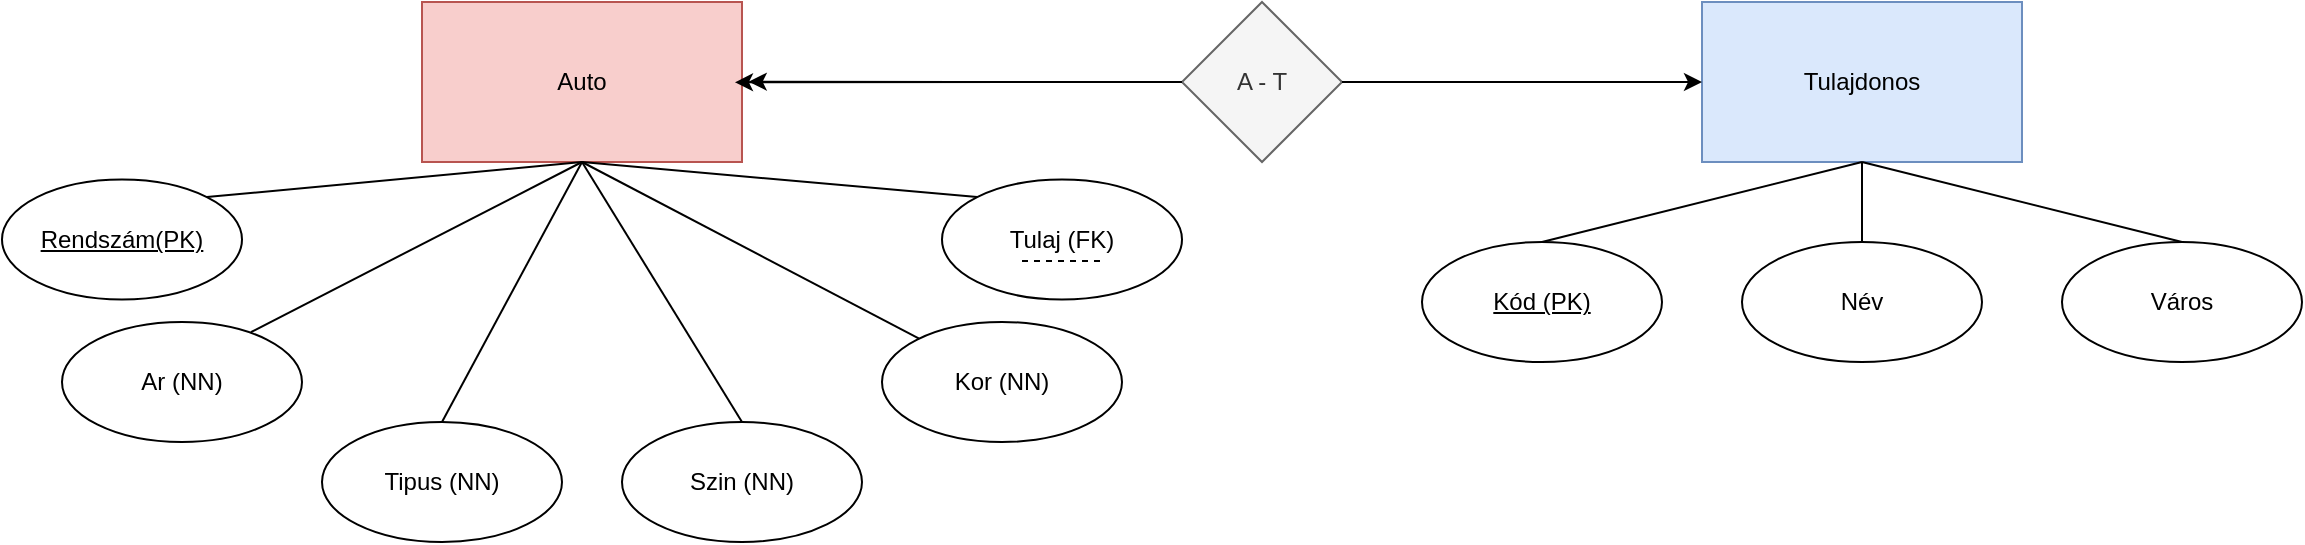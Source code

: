 <mxfile version="26.2.13">
  <diagram id="FeAJWrN3bseI80F0Ub7A" name="4 oldal">
    <mxGraphModel dx="635" dy="522" grid="1" gridSize="10" guides="1" tooltips="1" connect="1" arrows="1" fold="1" page="1" pageScale="1" pageWidth="1169" pageHeight="827" math="0" shadow="0">
      <root>
        <mxCell id="0" />
        <mxCell id="1" parent="0" />
        <mxCell id="GLdSuqhr_ndtlMI82KMZ-1" value="Auto" style="rounded=0;whiteSpace=wrap;html=1;fillColor=#f8cecc;strokeColor=#b85450;" parent="1" vertex="1">
          <mxGeometry x="220" y="180" width="160" height="80" as="geometry" />
        </mxCell>
        <mxCell id="GLdSuqhr_ndtlMI82KMZ-3" value="Tulajdonos" style="rounded=0;whiteSpace=wrap;html=1;fillColor=#dae8fc;strokeColor=#6c8ebf;" parent="1" vertex="1">
          <mxGeometry x="860" y="180" width="160" height="80" as="geometry" />
        </mxCell>
        <mxCell id="GLdSuqhr_ndtlMI82KMZ-7" value="" style="edgeStyle=orthogonalEdgeStyle;rounded=0;orthogonalLoop=1;jettySize=auto;html=1;entryX=1.021;entryY=0.498;entryDx=0;entryDy=0;entryPerimeter=0;" parent="1" source="GLdSuqhr_ndtlMI82KMZ-6" target="GLdSuqhr_ndtlMI82KMZ-1" edge="1">
          <mxGeometry relative="1" as="geometry">
            <mxPoint x="340" y="210" as="targetPoint" />
          </mxGeometry>
        </mxCell>
        <mxCell id="GLdSuqhr_ndtlMI82KMZ-6" value="A - T" style="rhombus;whiteSpace=wrap;html=1;fillColor=#f5f5f5;fontColor=#333333;strokeColor=#666666;" parent="1" vertex="1">
          <mxGeometry x="600" y="180" width="80" height="80" as="geometry" />
        </mxCell>
        <mxCell id="K59Gw_I-BTYTl3TcFakW-26" value="&lt;u&gt;Rendszám(PK)&lt;/u&gt;" style="ellipse;whiteSpace=wrap;html=1;" parent="1" vertex="1">
          <mxGeometry x="10" y="268.75" width="120" height="60" as="geometry" />
        </mxCell>
        <mxCell id="K59Gw_I-BTYTl3TcFakW-27" value="Szin (NN)" style="ellipse;whiteSpace=wrap;html=1;" parent="1" vertex="1">
          <mxGeometry x="320" y="390" width="120" height="60" as="geometry" />
        </mxCell>
        <mxCell id="K59Gw_I-BTYTl3TcFakW-28" value="Tulaj (FK)" style="ellipse;whiteSpace=wrap;html=1;" parent="1" vertex="1">
          <mxGeometry x="480" y="268.75" width="120" height="60" as="geometry" />
        </mxCell>
        <mxCell id="K59Gw_I-BTYTl3TcFakW-29" value="&lt;u&gt;Kód (PK)&lt;/u&gt;" style="ellipse;whiteSpace=wrap;html=1;" parent="1" vertex="1">
          <mxGeometry x="720" y="300" width="120" height="60" as="geometry" />
        </mxCell>
        <mxCell id="K59Gw_I-BTYTl3TcFakW-31" value="Név" style="ellipse;whiteSpace=wrap;html=1;" parent="1" vertex="1">
          <mxGeometry x="880" y="300" width="120" height="60" as="geometry" />
        </mxCell>
        <mxCell id="K59Gw_I-BTYTl3TcFakW-32" value="Város" style="ellipse;whiteSpace=wrap;html=1;" parent="1" vertex="1">
          <mxGeometry x="1040" y="300" width="120" height="60" as="geometry" />
        </mxCell>
        <mxCell id="K59Gw_I-BTYTl3TcFakW-39" value="" style="endArrow=none;html=1;rounded=0;entryX=0.5;entryY=1;entryDx=0;entryDy=0;exitX=0.5;exitY=0;exitDx=0;exitDy=0;" parent="1" source="K59Gw_I-BTYTl3TcFakW-32" target="GLdSuqhr_ndtlMI82KMZ-3" edge="1">
          <mxGeometry width="50" height="50" relative="1" as="geometry">
            <mxPoint x="662.53" y="348.75" as="sourcePoint" />
            <mxPoint x="712.53" y="298.75" as="targetPoint" />
          </mxGeometry>
        </mxCell>
        <mxCell id="K59Gw_I-BTYTl3TcFakW-40" value="" style="endArrow=none;html=1;rounded=0;entryX=0.5;entryY=1;entryDx=0;entryDy=0;exitX=0.5;exitY=0;exitDx=0;exitDy=0;" parent="1" source="K59Gw_I-BTYTl3TcFakW-31" target="GLdSuqhr_ndtlMI82KMZ-3" edge="1">
          <mxGeometry width="50" height="50" relative="1" as="geometry">
            <mxPoint x="662.53" y="348.75" as="sourcePoint" />
            <mxPoint x="712.53" y="298.75" as="targetPoint" />
          </mxGeometry>
        </mxCell>
        <mxCell id="K59Gw_I-BTYTl3TcFakW-41" value="" style="endArrow=none;html=1;rounded=0;entryX=0.5;entryY=1;entryDx=0;entryDy=0;exitX=0.5;exitY=0;exitDx=0;exitDy=0;" parent="1" source="K59Gw_I-BTYTl3TcFakW-29" target="GLdSuqhr_ndtlMI82KMZ-3" edge="1">
          <mxGeometry width="50" height="50" relative="1" as="geometry">
            <mxPoint x="787.53" y="278.75" as="sourcePoint" />
            <mxPoint x="712.53" y="298.75" as="targetPoint" />
          </mxGeometry>
        </mxCell>
        <mxCell id="K59Gw_I-BTYTl3TcFakW-42" value="" style="endArrow=none;html=1;rounded=0;entryX=0.5;entryY=1;entryDx=0;entryDy=0;exitX=0;exitY=0;exitDx=0;exitDy=0;" parent="1" source="K59Gw_I-BTYTl3TcFakW-28" target="GLdSuqhr_ndtlMI82KMZ-1" edge="1">
          <mxGeometry width="50" height="50" relative="1" as="geometry">
            <mxPoint x="360" y="340" as="sourcePoint" />
            <mxPoint x="410" y="290" as="targetPoint" />
          </mxGeometry>
        </mxCell>
        <mxCell id="K59Gw_I-BTYTl3TcFakW-43" value="" style="endArrow=none;html=1;rounded=0;entryX=0.5;entryY=1;entryDx=0;entryDy=0;exitX=0.5;exitY=0;exitDx=0;exitDy=0;" parent="1" source="K59Gw_I-BTYTl3TcFakW-27" edge="1" target="GLdSuqhr_ndtlMI82KMZ-1">
          <mxGeometry width="50" height="50" relative="1" as="geometry">
            <mxPoint x="360" y="340" as="sourcePoint" />
            <mxPoint x="170" y="240" as="targetPoint" />
          </mxGeometry>
        </mxCell>
        <mxCell id="K59Gw_I-BTYTl3TcFakW-44" value="" style="endArrow=none;html=1;rounded=0;entryX=0.5;entryY=1;entryDx=0;entryDy=0;exitX=1;exitY=0;exitDx=0;exitDy=0;" parent="1" source="K59Gw_I-BTYTl3TcFakW-26" target="GLdSuqhr_ndtlMI82KMZ-1" edge="1">
          <mxGeometry width="50" height="50" relative="1" as="geometry">
            <mxPoint x="360" y="340" as="sourcePoint" />
            <mxPoint x="410" y="290" as="targetPoint" />
          </mxGeometry>
        </mxCell>
        <mxCell id="K59Gw_I-BTYTl3TcFakW-50" value="" style="endArrow=classic;html=1;rounded=0;entryX=0;entryY=0.5;entryDx=0;entryDy=0;exitX=1;exitY=0.5;exitDx=0;exitDy=0;" parent="1" source="GLdSuqhr_ndtlMI82KMZ-6" target="GLdSuqhr_ndtlMI82KMZ-3" edge="1">
          <mxGeometry relative="1" as="geometry">
            <mxPoint x="825" y="230" as="sourcePoint" />
            <mxPoint x="695" y="220" as="targetPoint" />
          </mxGeometry>
        </mxCell>
        <mxCell id="K59Gw_I-BTYTl3TcFakW-59" value="" style="endArrow=classic;html=1;rounded=0;exitX=0;exitY=0.5;exitDx=0;exitDy=0;entryX=0.978;entryY=0.502;entryDx=0;entryDy=0;entryPerimeter=0;" parent="1" source="GLdSuqhr_ndtlMI82KMZ-6" target="GLdSuqhr_ndtlMI82KMZ-1" edge="1">
          <mxGeometry relative="1" as="geometry">
            <mxPoint x="360" y="220" as="sourcePoint" />
            <mxPoint x="230" y="210" as="targetPoint" />
          </mxGeometry>
        </mxCell>
        <mxCell id="gdM2KSdG-7uIJm-8OQxL-1" value="Tipus (NN)" style="ellipse;whiteSpace=wrap;html=1;" vertex="1" parent="1">
          <mxGeometry x="170" y="390" width="120" height="60" as="geometry" />
        </mxCell>
        <mxCell id="gdM2KSdG-7uIJm-8OQxL-2" value="Ar (NN)" style="ellipse;whiteSpace=wrap;html=1;" vertex="1" parent="1">
          <mxGeometry x="40" y="340" width="120" height="60" as="geometry" />
        </mxCell>
        <mxCell id="gdM2KSdG-7uIJm-8OQxL-3" value="" style="endArrow=none;dashed=1;html=1;rounded=0;exitX=0.061;exitY=0.716;exitDx=0;exitDy=0;exitPerimeter=0;" edge="1" parent="1">
          <mxGeometry width="50" height="50" relative="1" as="geometry">
            <mxPoint x="520" y="309.44" as="sourcePoint" />
            <mxPoint x="560" y="309.44" as="targetPoint" />
          </mxGeometry>
        </mxCell>
        <mxCell id="gdM2KSdG-7uIJm-8OQxL-9" value="" style="endArrow=none;html=1;rounded=0;entryX=0.5;entryY=1;entryDx=0;entryDy=0;exitX=0.5;exitY=0;exitDx=0;exitDy=0;" edge="1" parent="1" source="gdM2KSdG-7uIJm-8OQxL-1" target="GLdSuqhr_ndtlMI82KMZ-1">
          <mxGeometry width="50" height="50" relative="1" as="geometry">
            <mxPoint x="197" y="274" as="sourcePoint" />
            <mxPoint x="260" y="280" as="targetPoint" />
          </mxGeometry>
        </mxCell>
        <mxCell id="gdM2KSdG-7uIJm-8OQxL-11" value="Kor (NN)" style="ellipse;whiteSpace=wrap;html=1;" vertex="1" parent="1">
          <mxGeometry x="450" y="340" width="120" height="60" as="geometry" />
        </mxCell>
        <mxCell id="gdM2KSdG-7uIJm-8OQxL-12" value="" style="endArrow=none;html=1;rounded=0;exitX=0.787;exitY=0.085;exitDx=0;exitDy=0;exitPerimeter=0;entryX=0.5;entryY=1;entryDx=0;entryDy=0;" edge="1" parent="1" source="gdM2KSdG-7uIJm-8OQxL-2" target="GLdSuqhr_ndtlMI82KMZ-1">
          <mxGeometry width="50" height="50" relative="1" as="geometry">
            <mxPoint x="110" y="350" as="sourcePoint" />
            <mxPoint x="270" y="240" as="targetPoint" />
          </mxGeometry>
        </mxCell>
        <mxCell id="gdM2KSdG-7uIJm-8OQxL-13" value="" style="endArrow=none;html=1;rounded=0;entryX=0.5;entryY=1;entryDx=0;entryDy=0;" edge="1" parent="1" source="gdM2KSdG-7uIJm-8OQxL-11" target="GLdSuqhr_ndtlMI82KMZ-1">
          <mxGeometry width="50" height="50" relative="1" as="geometry">
            <mxPoint x="280" y="300" as="sourcePoint" />
            <mxPoint x="330" y="250" as="targetPoint" />
          </mxGeometry>
        </mxCell>
      </root>
    </mxGraphModel>
  </diagram>
</mxfile>
